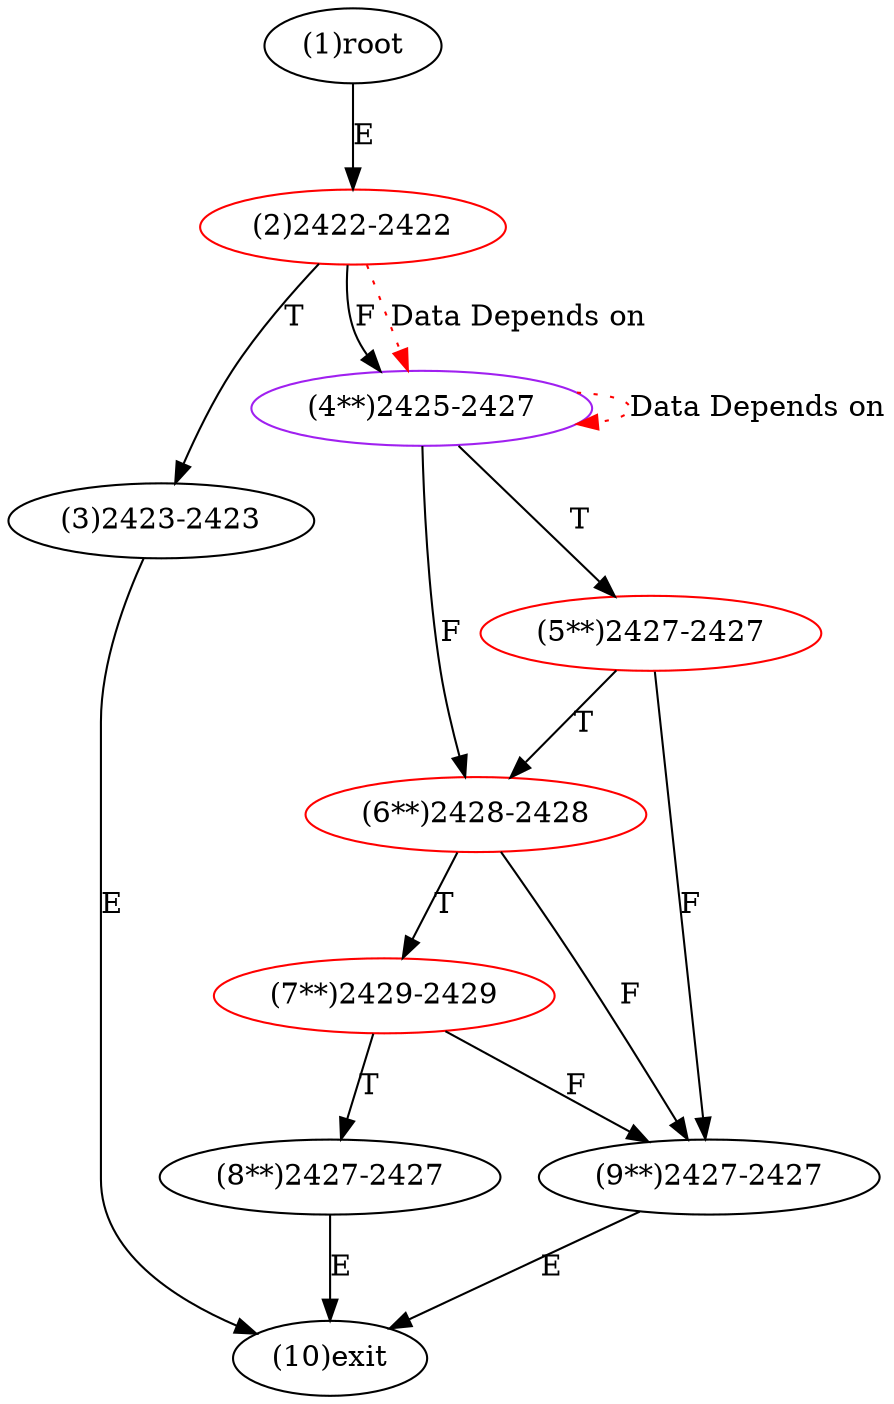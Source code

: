 digraph "" { 
1[ label="(1)root"];
2[ label="(2)2422-2422",color=red];
3[ label="(3)2423-2423"];
4[ label="(4**)2425-2427",color=purple];
5[ label="(5**)2427-2427",color=red];
6[ label="(6**)2428-2428",color=red];
7[ label="(7**)2429-2429",color=red];
8[ label="(8**)2427-2427"];
9[ label="(9**)2427-2427"];
10[ label="(10)exit"];
1->2[ label="E"];
2->4[ label="F"];
2->3[ label="T"];
3->10[ label="E"];
4->6[ label="F"];
4->5[ label="T"];
5->9[ label="F"];
5->6[ label="T"];
6->9[ label="F"];
6->7[ label="T"];
7->9[ label="F"];
7->8[ label="T"];
8->10[ label="E"];
9->10[ label="E"];
2->4[ color="red" label="Data Depends on" style = dotted ];
4->4[ color="red" label="Data Depends on" style = dotted ];
}